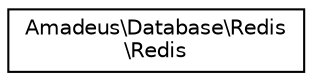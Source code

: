 digraph "Graphical Class Hierarchy"
{
  edge [fontname="Helvetica",fontsize="10",labelfontname="Helvetica",labelfontsize="10"];
  node [fontname="Helvetica",fontsize="10",shape=record];
  rankdir="LR";
  Node0 [label="Amadeus\\Database\\Redis\l\\Redis",height=0.2,width=0.4,color="black", fillcolor="white", style="filled",URL="$classAmadeus_1_1Database_1_1Redis_1_1Redis.html"];
}
